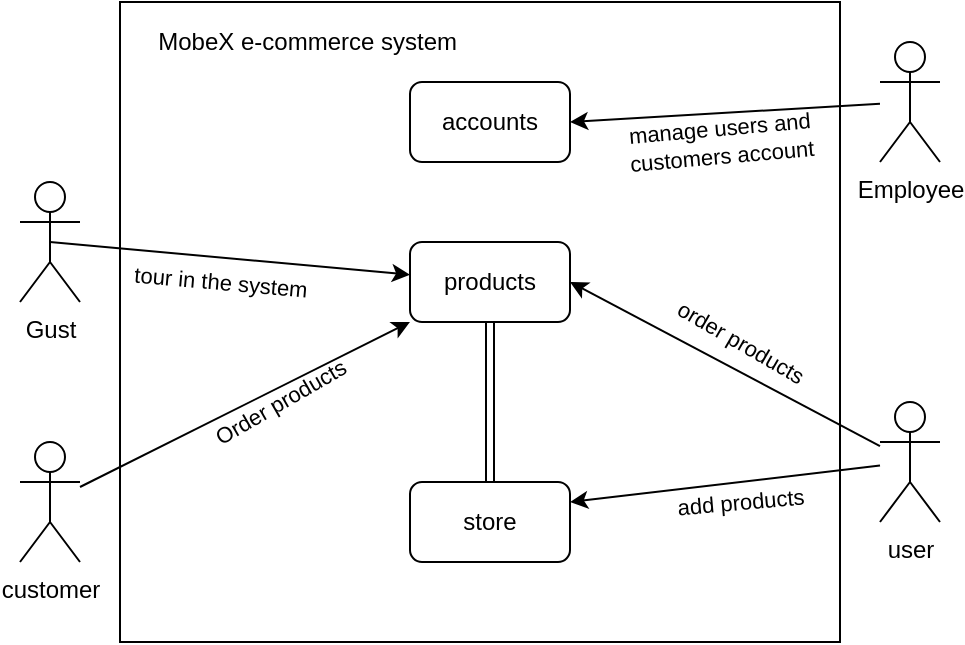 <mxfile version="14.5.1" type="device"><diagram id="upiTmRyEF8xFhqVSLK7Z" name="Page-1"><mxGraphModel dx="593" dy="370" grid="1" gridSize="10" guides="1" tooltips="1" connect="1" arrows="1" fold="1" page="0" pageScale="1" pageWidth="850" pageHeight="1100" background="#ffffff" math="0" shadow="0"><root><mxCell id="0"/><mxCell id="1" parent="0"/><mxCell id="KyZIoYssm3_bas-0Gqf4-13" style="rounded=1;sketch=0;orthogonalLoop=1;jettySize=auto;html=1;exitX=0.5;exitY=0.5;exitDx=0;exitDy=0;exitPerimeter=0;fontColor=#000000;strokeColor=#000000;" parent="1" source="KyZIoYssm3_bas-0Gqf4-1" target="KyZIoYssm3_bas-0Gqf4-6" edge="1"><mxGeometry relative="1" as="geometry"/></mxCell><mxCell id="KyZIoYssm3_bas-0Gqf4-18" value="&lt;span style=&quot;&quot;&gt;tour in the system&lt;/span&gt;" style="edgeLabel;html=1;align=center;verticalAlign=middle;resizable=0;points=[];fontColor=#000000;labelBackgroundColor=none;rotation=5;" parent="KyZIoYssm3_bas-0Gqf4-13" vertex="1" connectable="0"><mxGeometry x="-0.146" relative="1" as="geometry"><mxPoint x="8.17" y="13.02" as="offset"/></mxGeometry></mxCell><mxCell id="KyZIoYssm3_bas-0Gqf4-1" value="Gust" style="shape=umlActor;verticalLabelPosition=bottom;verticalAlign=top;html=1;outlineConnect=0;rounded=0;sketch=0;fontColor=#000000;fillColor=none;strokeColor=#000000;" parent="1" vertex="1"><mxGeometry x="120" y="210" width="30" height="60" as="geometry"/></mxCell><mxCell id="KyZIoYssm3_bas-0Gqf4-7" style="rounded=1;sketch=0;orthogonalLoop=1;jettySize=auto;html=1;entryX=1;entryY=0.5;entryDx=0;entryDy=0;fontColor=#000000;strokeColor=#000000;" parent="1" source="KyZIoYssm3_bas-0Gqf4-2" target="KyZIoYssm3_bas-0Gqf4-6" edge="1"><mxGeometry relative="1" as="geometry"/></mxCell><mxCell id="KyZIoYssm3_bas-0Gqf4-22" style="edgeStyle=none;rounded=1;sketch=0;orthogonalLoop=1;jettySize=auto;html=1;entryX=1;entryY=0.25;entryDx=0;entryDy=0;fontColor=#000000;strokeColor=#000000;" parent="1" source="KyZIoYssm3_bas-0Gqf4-2" target="KyZIoYssm3_bas-0Gqf4-20" edge="1"><mxGeometry relative="1" as="geometry"/></mxCell><mxCell id="KyZIoYssm3_bas-0Gqf4-23" value="&lt;span style=&quot;font-family: monospace; font-size: 0px;&quot;&gt;%3CmxGraphModel%3E%3Croot%3E%3CmxCell%20id%3D%220%22%2F%3E%3CmxCell%20id%3D%221%22%20parent%3D%220%22%2F%3E%3CmxCell%20id%3D%222%22%20value%3D%22%26lt%3Bspan%20style%3D%26quot%3Bbackground-color%3A%20rgb(255%20%2C%20217%20%2C%20102)%26quot%3B%26gt%3B%26amp%3Blt%3B%26amp%3Blt%3Badd%20products%26amp%3Bgt%3B%26amp%3Bgt%3B%26lt%3B%2Fspan%26gt%3B%22%20style%3D%22edgeLabel%3Bhtml%3D1%3Balign%3Dcenter%3BverticalAlign%3Dmiddle%3Bresizable%3D0%3Bpoints%3D%5B%5D%3BfontColor%3D%23000000%3B%22%20vertex%3D%221%22%20connectable%3D%220%22%20parent%3D%221%22%3E%3CmxGeometry%20x%3D%22469.996%22%20y%3D%22379.997%22%20as%3D%22geometry%22%2F%3E%3C%2FmxCell%3E%3C%2Froot%3E%3C%2FmxGraphModel%3E&lt;/span&gt;" style="edgeLabel;html=1;align=center;verticalAlign=middle;resizable=0;points=[];fontColor=#000000;" parent="KyZIoYssm3_bas-0Gqf4-22" vertex="1" connectable="0"><mxGeometry x="-0.076" relative="1" as="geometry"><mxPoint as="offset"/></mxGeometry></mxCell><mxCell id="KyZIoYssm3_bas-0Gqf4-24" value="&lt;span style=&quot;font-family: monospace; font-size: 0px;&quot;&gt;%3CmxGraphModel%3E%3Croot%3E%3CmxCell%20id%3D%220%22%2F%3E%3CmxCell%20id%3D%221%22%20parent%3D%220%22%2F%3E%3CmxCell%20id%3D%222%22%20value%3D%22%26lt%3Bspan%20style%3D%26quot%3Bbackground-color%3A%20rgb(255%20%2C%20217%20%2C%20102)%26quot%3B%26gt%3B%26amp%3Blt%3B%26amp%3Blt%3Badd%20products%26amp%3Bgt%3B%26amp%3Bgt%3B%26lt%3B%2Fspan%26gt%3B%22%20style%3D%22edgeLabel%3Bhtml%3D1%3Balign%3Dcenter%3BverticalAlign%3Dmiddle%3Bresizable%3D0%3Bpoints%3D%5B%5D%3BfontColor%3D%23000000%3B%22%20vertex%3D%221%22%20connectable%3D%220%22%20parent%3D%221%22%3E%3CmxGeometry%20x%3D%22469.996%22%20y%3D%22379.997%22%20as%3D%22geometry%22%2F%3E%3C%2FmxCell%3E%3C%2Froot%3E%3C%2FmxGraphModel%3E&lt;/span&gt;" style="edgeLabel;html=1;align=center;verticalAlign=middle;resizable=0;points=[];fontColor=#000000;" parent="KyZIoYssm3_bas-0Gqf4-22" vertex="1" connectable="0"><mxGeometry x="-0.073" y="2" relative="1" as="geometry"><mxPoint as="offset"/></mxGeometry></mxCell><mxCell id="KyZIoYssm3_bas-0Gqf4-2" value="user" style="shape=umlActor;verticalLabelPosition=bottom;verticalAlign=top;html=1;outlineConnect=0;rounded=0;sketch=0;fontColor=#000000;strokeColor=#000000;fillColor=none;" parent="1" vertex="1"><mxGeometry x="550" y="320" width="30" height="60" as="geometry"/></mxCell><mxCell id="KyZIoYssm3_bas-0Gqf4-14" style="edgeStyle=none;rounded=1;sketch=0;orthogonalLoop=1;jettySize=auto;html=1;fontColor=#000000;strokeColor=#000000;" parent="1" source="KyZIoYssm3_bas-0Gqf4-3" target="KyZIoYssm3_bas-0Gqf4-6" edge="1"><mxGeometry relative="1" as="geometry"/></mxCell><mxCell id="KyZIoYssm3_bas-0Gqf4-17" value="Order products" style="edgeLabel;html=1;align=center;verticalAlign=middle;resizable=0;points=[];labelBackgroundColor=none;fontColor=#000000;rotation=-30;" parent="KyZIoYssm3_bas-0Gqf4-14" vertex="1" connectable="0"><mxGeometry x="-0.131" y="-1" relative="1" as="geometry"><mxPoint x="28" y="-7.62" as="offset"/></mxGeometry></mxCell><mxCell id="KyZIoYssm3_bas-0Gqf4-19" value="&lt;span style=&quot;&quot;&gt;order products&lt;/span&gt;" style="edgeLabel;html=1;align=center;verticalAlign=middle;resizable=0;points=[];fontColor=#000000;labelBackgroundColor=none;rotation=30;" parent="KyZIoYssm3_bas-0Gqf4-14" vertex="1" connectable="0"><mxGeometry x="-0.131" y="-1" relative="1" as="geometry"><mxPoint x="258" y="-37.62" as="offset"/></mxGeometry></mxCell><mxCell id="cDN0oFiOxt-0H-5ETdFk-6" value="&lt;span&gt;manage users and &lt;br&gt;customers account&lt;/span&gt;" style="edgeLabel;html=1;align=center;verticalAlign=middle;resizable=0;points=[];fontColor=#000000;labelBackgroundColor=none;rotation=-5;" vertex="1" connectable="0" parent="KyZIoYssm3_bas-0Gqf4-14"><mxGeometry x="-0.131" y="-1" relative="1" as="geometry"><mxPoint x="248" y="-137.62" as="offset"/></mxGeometry></mxCell><mxCell id="KyZIoYssm3_bas-0Gqf4-3" value="customer" style="shape=umlActor;verticalLabelPosition=bottom;verticalAlign=top;html=1;outlineConnect=0;rounded=0;sketch=0;fontColor=#000000;fillColor=none;strokeColor=#000000;" parent="1" vertex="1"><mxGeometry x="120" y="340" width="30" height="60" as="geometry"/></mxCell><mxCell id="KyZIoYssm3_bas-0Gqf4-6" value="products" style="rounded=1;whiteSpace=wrap;html=1;sketch=0;fontColor=#000000;fillColor=none;strokeColor=#000000;" parent="1" vertex="1"><mxGeometry x="315" y="240" width="80" height="40" as="geometry"/></mxCell><mxCell id="KyZIoYssm3_bas-0Gqf4-26" style="edgeStyle=none;rounded=1;sketch=0;orthogonalLoop=1;jettySize=auto;html=1;entryX=0.5;entryY=1;entryDx=0;entryDy=0;shape=link;fontColor=#000000;strokeColor=#000000;" parent="1" source="KyZIoYssm3_bas-0Gqf4-20" target="KyZIoYssm3_bas-0Gqf4-6" edge="1"><mxGeometry relative="1" as="geometry"/></mxCell><mxCell id="KyZIoYssm3_bas-0Gqf4-20" value="store" style="rounded=1;whiteSpace=wrap;html=1;sketch=0;fontColor=#000000;fillColor=none;strokeColor=#000000;" parent="1" vertex="1"><mxGeometry x="315" y="360" width="80" height="40" as="geometry"/></mxCell><mxCell id="KyZIoYssm3_bas-0Gqf4-25" value="&lt;span style=&quot;&quot;&gt;add products&lt;/span&gt;" style="edgeLabel;html=1;align=center;verticalAlign=middle;resizable=0;points=[];fontColor=#000000;labelBackgroundColor=none;rotation=-5;" parent="1" vertex="1" connectable="0"><mxGeometry x="479.996" y="369.997" as="geometry"/></mxCell><mxCell id="6Z0QlQycWYiVAROCvb1c-1" value="&lt;font&gt;MobeX e-commerce system&amp;nbsp;&lt;/font&gt;" style="text;html=1;align=center;verticalAlign=middle;resizable=0;points=[];autosize=1;fontColor=#000000;" parent="1" vertex="1"><mxGeometry x="180" y="130" width="170" height="20" as="geometry"/></mxCell><mxCell id="cDN0oFiOxt-0H-5ETdFk-5" style="rounded=0;orthogonalLoop=1;jettySize=auto;html=1;entryX=1;entryY=0.5;entryDx=0;entryDy=0;strokeColor=#000000;" edge="1" parent="1" source="cDN0oFiOxt-0H-5ETdFk-2" target="cDN0oFiOxt-0H-5ETdFk-3"><mxGeometry relative="1" as="geometry"/></mxCell><mxCell id="cDN0oFiOxt-0H-5ETdFk-2" value="Employee" style="shape=umlActor;verticalLabelPosition=bottom;verticalAlign=top;html=1;outlineConnect=0;rounded=0;sketch=0;fontColor=#000000;strokeColor=#000000;fillColor=none;" vertex="1" parent="1"><mxGeometry x="550" y="140" width="30" height="60" as="geometry"/></mxCell><mxCell id="cDN0oFiOxt-0H-5ETdFk-3" value="accounts" style="rounded=1;whiteSpace=wrap;html=1;sketch=0;fontColor=#000000;fillColor=none;strokeColor=#000000;" vertex="1" parent="1"><mxGeometry x="315" y="160" width="80" height="40" as="geometry"/></mxCell><mxCell id="cDN0oFiOxt-0H-5ETdFk-7" value="" style="rounded=1;whiteSpace=wrap;html=1;labelBackgroundColor=none;sketch=0;strokeColor=#000000;fillColor=none;fontColor=#000000;arcSize=0;" vertex="1" parent="1"><mxGeometry x="170" y="120" width="360" height="320" as="geometry"/></mxCell></root></mxGraphModel></diagram></mxfile>
